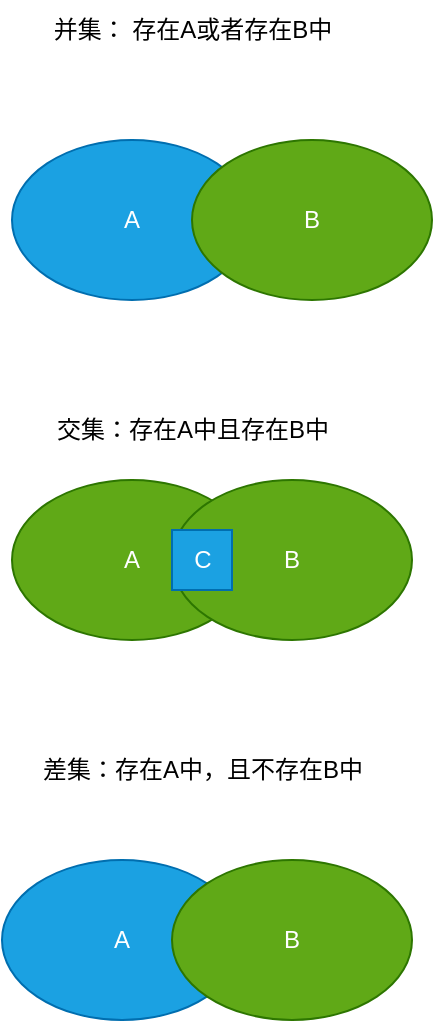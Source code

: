 <mxfile>
    <diagram id="BqNydQDUo9pJ8dRFFgyT" name="第 1 页">
        <mxGraphModel dx="1153" dy="546" grid="1" gridSize="10" guides="1" tooltips="1" connect="1" arrows="1" fold="1" page="1" pageScale="1" pageWidth="827" pageHeight="1169" math="0" shadow="0">
            <root>
                <mxCell id="0"/>
                <mxCell id="1" parent="0"/>
                <mxCell id="2" value="A" style="ellipse;whiteSpace=wrap;html=1;fillColor=#1ba1e2;fontColor=#ffffff;strokeColor=#006EAF;" vertex="1" parent="1">
                    <mxGeometry x="60" y="170" width="120" height="80" as="geometry"/>
                </mxCell>
                <mxCell id="3" value="B" style="ellipse;whiteSpace=wrap;html=1;fillColor=#60a917;fontColor=#ffffff;strokeColor=#2D7600;" vertex="1" parent="1">
                    <mxGeometry x="150" y="170" width="120" height="80" as="geometry"/>
                </mxCell>
                <mxCell id="4" value="并集： 存在A或者存在B中" style="text;html=1;align=center;verticalAlign=middle;resizable=0;points=[];autosize=1;strokeColor=none;fillColor=none;" vertex="1" parent="1">
                    <mxGeometry x="70" y="100" width="160" height="30" as="geometry"/>
                </mxCell>
                <mxCell id="5" value="A" style="ellipse;whiteSpace=wrap;html=1;fillColor=#60a917;fontColor=#ffffff;strokeColor=#2D7600;" vertex="1" parent="1">
                    <mxGeometry x="60" y="340" width="120" height="80" as="geometry"/>
                </mxCell>
                <mxCell id="6" value="B" style="ellipse;whiteSpace=wrap;html=1;fillColor=#60a917;fontColor=#ffffff;strokeColor=#2D7600;" vertex="1" parent="1">
                    <mxGeometry x="140" y="340" width="120" height="80" as="geometry"/>
                </mxCell>
                <mxCell id="7" value="C" style="text;html=1;align=center;verticalAlign=middle;resizable=0;points=[];autosize=1;strokeColor=#006EAF;fillColor=#1ba1e2;fontColor=#ffffff;" vertex="1" parent="1">
                    <mxGeometry x="140" y="365" width="30" height="30" as="geometry"/>
                </mxCell>
                <mxCell id="8" value="交集：存在A中且存在B中" style="text;html=1;align=center;verticalAlign=middle;resizable=0;points=[];autosize=1;strokeColor=none;fillColor=none;" vertex="1" parent="1">
                    <mxGeometry x="70" y="300" width="160" height="30" as="geometry"/>
                </mxCell>
                <mxCell id="9" value="差集：存在A中，且不存在B中" style="text;html=1;align=center;verticalAlign=middle;resizable=0;points=[];autosize=1;strokeColor=none;fillColor=none;" vertex="1" parent="1">
                    <mxGeometry x="65" y="470" width="180" height="30" as="geometry"/>
                </mxCell>
                <mxCell id="10" value="A" style="ellipse;whiteSpace=wrap;html=1;fillColor=#1ba1e2;fontColor=#ffffff;strokeColor=#006EAF;" vertex="1" parent="1">
                    <mxGeometry x="55" y="530" width="120" height="80" as="geometry"/>
                </mxCell>
                <mxCell id="11" value="B" style="ellipse;whiteSpace=wrap;html=1;fillColor=#60a917;fontColor=#ffffff;strokeColor=#2D7600;" vertex="1" parent="1">
                    <mxGeometry x="140" y="530" width="120" height="80" as="geometry"/>
                </mxCell>
            </root>
        </mxGraphModel>
    </diagram>
</mxfile>